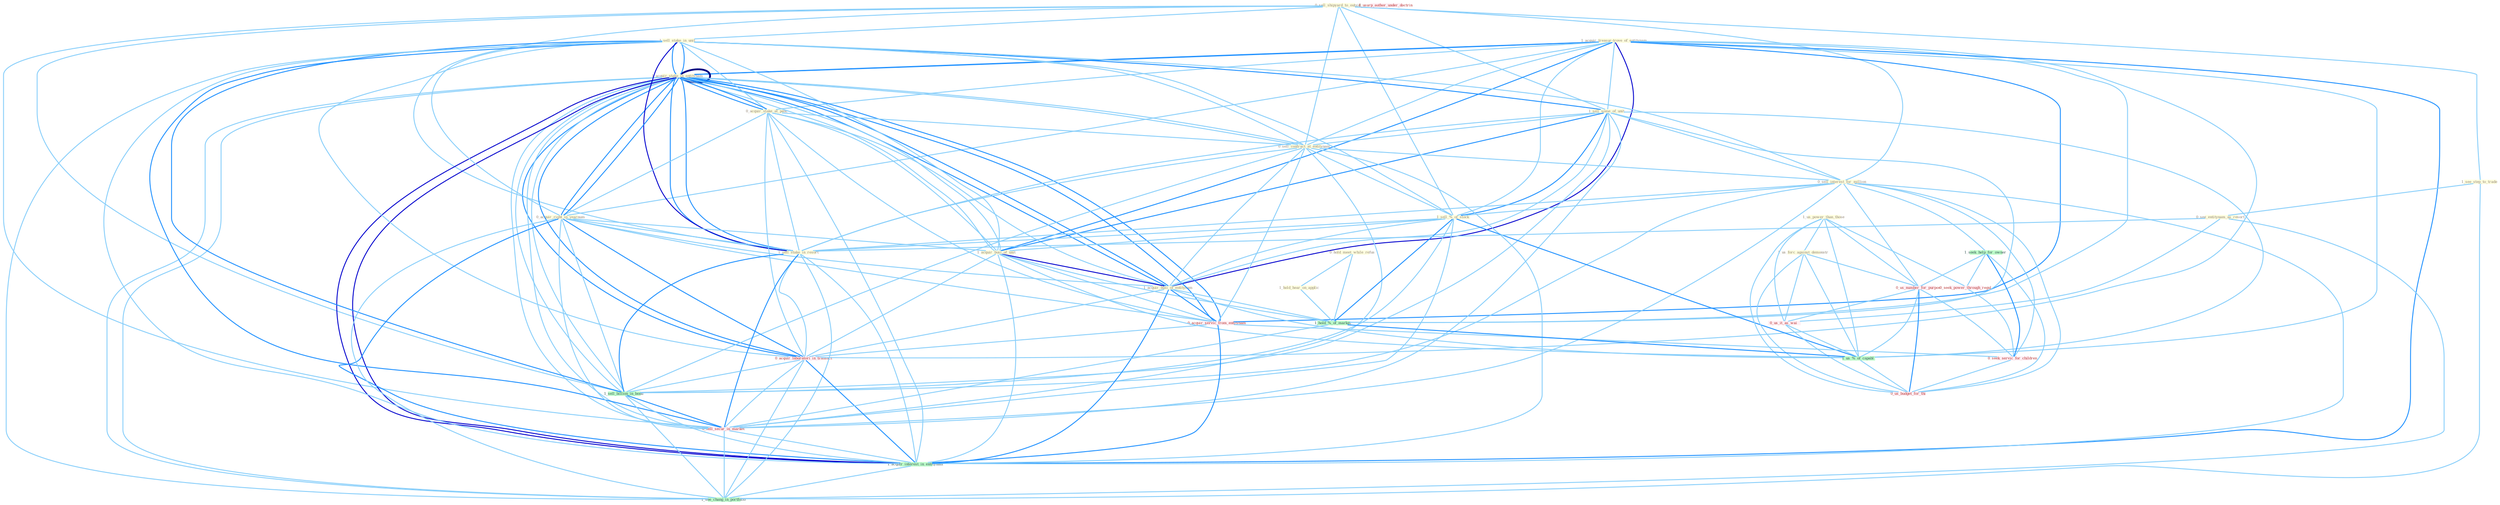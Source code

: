 Graph G{ 
    node
    [shape=polygon,style=filled,width=.5,height=.06,color="#BDFCC9",fixedsize=true,fontsize=4,
    fontcolor="#2f4f4f"];
    {node
    [color="#ffffe0", fontcolor="#8b7d6b"] "0_sell_shipyard_to_outsid " "1_acquir_treasur-trove_of_entitynam " "1_acquir_stake_in_entitynam " "1_see_step_to_trade " "1_sell_stake_in_unit " "0_acquir_stake_at_penc " "1_sell_some_of_unit " "0_sell_contract_at_entitynam " "0_sell_interest_for_million " "0_acquir_right_in_yearnum " "0_hold_meet_while_refus " "1_sell_%_of_stock " "1_acquir_busi_of_unit " "1_us_power_than_those " "0_see_entitynam_as_resort " "1_acquir_stake_in_entitynam " "1_acquir_busi_of_entitynam " "1_hold_hear_on_applic " "1_sell_stake_in_resort " "1_us_forc_against_demonstr "}
{node [color="#fff0f5", fontcolor="#b22222"] "0_acquir_servic_from_entitynam " "0_seek_power_through_regul " "0_us_number_for_purpos " "0_acquir_laboratori_in_transact " "0_us_it_as_wai " "1_usurp_author_under_doctrin " "0_sell_secur_in_market " "0_seek_servic_for_children " "0_us_budget_for_thi "}
edge [color="#B0E2FF"];

	"0_sell_shipyard_to_outsid " -- "1_see_step_to_trade " [w="1", color="#87cefa" ];
	"0_sell_shipyard_to_outsid " -- "1_sell_stake_in_unit " [w="1", color="#87cefa" ];
	"0_sell_shipyard_to_outsid " -- "1_sell_some_of_unit " [w="1", color="#87cefa" ];
	"0_sell_shipyard_to_outsid " -- "0_sell_contract_at_entitynam " [w="1", color="#87cefa" ];
	"0_sell_shipyard_to_outsid " -- "0_sell_interest_for_million " [w="1", color="#87cefa" ];
	"0_sell_shipyard_to_outsid " -- "1_sell_%_of_stock " [w="1", color="#87cefa" ];
	"0_sell_shipyard_to_outsid " -- "1_sell_stake_in_resort " [w="1", color="#87cefa" ];
	"0_sell_shipyard_to_outsid " -- "1_sell_billion_in_bond " [w="1", color="#87cefa" ];
	"0_sell_shipyard_to_outsid " -- "0_sell_secur_in_market " [w="1", color="#87cefa" ];
	"1_acquir_treasur-trove_of_entitynam " -- "1_acquir_stake_in_entitynam " [w="2", color="#1e90ff" , len=0.8];
	"1_acquir_treasur-trove_of_entitynam " -- "0_acquir_stake_at_penc " [w="1", color="#87cefa" ];
	"1_acquir_treasur-trove_of_entitynam " -- "1_sell_some_of_unit " [w="1", color="#87cefa" ];
	"1_acquir_treasur-trove_of_entitynam " -- "0_sell_contract_at_entitynam " [w="1", color="#87cefa" ];
	"1_acquir_treasur-trove_of_entitynam " -- "0_acquir_right_in_yearnum " [w="1", color="#87cefa" ];
	"1_acquir_treasur-trove_of_entitynam " -- "1_sell_%_of_stock " [w="1", color="#87cefa" ];
	"1_acquir_treasur-trove_of_entitynam " -- "1_acquir_busi_of_unit " [w="2", color="#1e90ff" , len=0.8];
	"1_acquir_treasur-trove_of_entitynam " -- "1_acquir_stake_in_entitynam " [w="2", color="#1e90ff" , len=0.8];
	"1_acquir_treasur-trove_of_entitynam " -- "1_acquir_busi_of_entitynam " [w="3", color="#0000cd" , len=0.6];
	"1_acquir_treasur-trove_of_entitynam " -- "0_acquir_servic_from_entitynam " [w="2", color="#1e90ff" , len=0.8];
	"1_acquir_treasur-trove_of_entitynam " -- "1_hold_%_of_market " [w="1", color="#87cefa" ];
	"1_acquir_treasur-trove_of_entitynam " -- "0_acquir_laboratori_in_transact " [w="1", color="#87cefa" ];
	"1_acquir_treasur-trove_of_entitynam " -- "1_us_%_of_capabl " [w="1", color="#87cefa" ];
	"1_acquir_treasur-trove_of_entitynam " -- "1_acquir_interest_in_entitynam " [w="2", color="#1e90ff" , len=0.8];
	"1_acquir_stake_in_entitynam " -- "1_sell_stake_in_unit " [w="2", color="#1e90ff" , len=0.8];
	"1_acquir_stake_in_entitynam " -- "0_acquir_stake_at_penc " [w="2", color="#1e90ff" , len=0.8];
	"1_acquir_stake_in_entitynam " -- "0_sell_contract_at_entitynam " [w="1", color="#87cefa" ];
	"1_acquir_stake_in_entitynam " -- "0_acquir_right_in_yearnum " [w="2", color="#1e90ff" , len=0.8];
	"1_acquir_stake_in_entitynam " -- "1_acquir_busi_of_unit " [w="1", color="#87cefa" ];
	"1_acquir_stake_in_entitynam " -- "1_acquir_stake_in_entitynam " [w="4", style=bold, color="#000080", len=0.4];
	"1_acquir_stake_in_entitynam " -- "1_acquir_busi_of_entitynam " [w="2", color="#1e90ff" , len=0.8];
	"1_acquir_stake_in_entitynam " -- "1_sell_stake_in_resort " [w="2", color="#1e90ff" , len=0.8];
	"1_acquir_stake_in_entitynam " -- "0_acquir_servic_from_entitynam " [w="2", color="#1e90ff" , len=0.8];
	"1_acquir_stake_in_entitynam " -- "0_acquir_laboratori_in_transact " [w="2", color="#1e90ff" , len=0.8];
	"1_acquir_stake_in_entitynam " -- "1_sell_billion_in_bond " [w="1", color="#87cefa" ];
	"1_acquir_stake_in_entitynam " -- "0_sell_secur_in_market " [w="1", color="#87cefa" ];
	"1_acquir_stake_in_entitynam " -- "1_acquir_interest_in_entitynam " [w="3", color="#0000cd" , len=0.6];
	"1_acquir_stake_in_entitynam " -- "1_see_chang_in_portfolio " [w="1", color="#87cefa" ];
	"1_see_step_to_trade " -- "0_see_entitynam_as_resort " [w="1", color="#87cefa" ];
	"1_see_step_to_trade " -- "1_see_chang_in_portfolio " [w="1", color="#87cefa" ];
	"1_sell_stake_in_unit " -- "0_acquir_stake_at_penc " [w="1", color="#87cefa" ];
	"1_sell_stake_in_unit " -- "1_sell_some_of_unit " [w="2", color="#1e90ff" , len=0.8];
	"1_sell_stake_in_unit " -- "0_sell_contract_at_entitynam " [w="1", color="#87cefa" ];
	"1_sell_stake_in_unit " -- "0_sell_interest_for_million " [w="1", color="#87cefa" ];
	"1_sell_stake_in_unit " -- "0_acquir_right_in_yearnum " [w="1", color="#87cefa" ];
	"1_sell_stake_in_unit " -- "1_sell_%_of_stock " [w="1", color="#87cefa" ];
	"1_sell_stake_in_unit " -- "1_acquir_busi_of_unit " [w="1", color="#87cefa" ];
	"1_sell_stake_in_unit " -- "1_acquir_stake_in_entitynam " [w="2", color="#1e90ff" , len=0.8];
	"1_sell_stake_in_unit " -- "1_sell_stake_in_resort " [w="3", color="#0000cd" , len=0.6];
	"1_sell_stake_in_unit " -- "0_acquir_laboratori_in_transact " [w="1", color="#87cefa" ];
	"1_sell_stake_in_unit " -- "1_sell_billion_in_bond " [w="2", color="#1e90ff" , len=0.8];
	"1_sell_stake_in_unit " -- "0_sell_secur_in_market " [w="2", color="#1e90ff" , len=0.8];
	"1_sell_stake_in_unit " -- "1_acquir_interest_in_entitynam " [w="1", color="#87cefa" ];
	"1_sell_stake_in_unit " -- "1_see_chang_in_portfolio " [w="1", color="#87cefa" ];
	"0_acquir_stake_at_penc " -- "0_sell_contract_at_entitynam " [w="1", color="#87cefa" ];
	"0_acquir_stake_at_penc " -- "0_acquir_right_in_yearnum " [w="1", color="#87cefa" ];
	"0_acquir_stake_at_penc " -- "1_acquir_busi_of_unit " [w="1", color="#87cefa" ];
	"0_acquir_stake_at_penc " -- "1_acquir_stake_in_entitynam " [w="2", color="#1e90ff" , len=0.8];
	"0_acquir_stake_at_penc " -- "1_acquir_busi_of_entitynam " [w="1", color="#87cefa" ];
	"0_acquir_stake_at_penc " -- "1_sell_stake_in_resort " [w="1", color="#87cefa" ];
	"0_acquir_stake_at_penc " -- "0_acquir_servic_from_entitynam " [w="1", color="#87cefa" ];
	"0_acquir_stake_at_penc " -- "0_acquir_laboratori_in_transact " [w="1", color="#87cefa" ];
	"0_acquir_stake_at_penc " -- "1_acquir_interest_in_entitynam " [w="1", color="#87cefa" ];
	"1_sell_some_of_unit " -- "0_sell_contract_at_entitynam " [w="1", color="#87cefa" ];
	"1_sell_some_of_unit " -- "0_sell_interest_for_million " [w="1", color="#87cefa" ];
	"1_sell_some_of_unit " -- "1_sell_%_of_stock " [w="2", color="#1e90ff" , len=0.8];
	"1_sell_some_of_unit " -- "1_acquir_busi_of_unit " [w="2", color="#1e90ff" , len=0.8];
	"1_sell_some_of_unit " -- "1_acquir_busi_of_entitynam " [w="1", color="#87cefa" ];
	"1_sell_some_of_unit " -- "1_sell_stake_in_resort " [w="1", color="#87cefa" ];
	"1_sell_some_of_unit " -- "1_hold_%_of_market " [w="1", color="#87cefa" ];
	"1_sell_some_of_unit " -- "1_sell_billion_in_bond " [w="1", color="#87cefa" ];
	"1_sell_some_of_unit " -- "1_us_%_of_capabl " [w="1", color="#87cefa" ];
	"1_sell_some_of_unit " -- "0_sell_secur_in_market " [w="1", color="#87cefa" ];
	"0_sell_contract_at_entitynam " -- "0_sell_interest_for_million " [w="1", color="#87cefa" ];
	"0_sell_contract_at_entitynam " -- "1_sell_%_of_stock " [w="1", color="#87cefa" ];
	"0_sell_contract_at_entitynam " -- "1_acquir_stake_in_entitynam " [w="1", color="#87cefa" ];
	"0_sell_contract_at_entitynam " -- "1_acquir_busi_of_entitynam " [w="1", color="#87cefa" ];
	"0_sell_contract_at_entitynam " -- "1_sell_stake_in_resort " [w="1", color="#87cefa" ];
	"0_sell_contract_at_entitynam " -- "0_acquir_servic_from_entitynam " [w="1", color="#87cefa" ];
	"0_sell_contract_at_entitynam " -- "1_sell_billion_in_bond " [w="1", color="#87cefa" ];
	"0_sell_contract_at_entitynam " -- "0_sell_secur_in_market " [w="1", color="#87cefa" ];
	"0_sell_contract_at_entitynam " -- "1_acquir_interest_in_entitynam " [w="1", color="#87cefa" ];
	"0_sell_interest_for_million " -- "1_sell_%_of_stock " [w="1", color="#87cefa" ];
	"0_sell_interest_for_million " -- "1_sell_stake_in_resort " [w="1", color="#87cefa" ];
	"0_sell_interest_for_million " -- "1_seek_help_for_owner " [w="1", color="#87cefa" ];
	"0_sell_interest_for_million " -- "0_us_number_for_purpos " [w="1", color="#87cefa" ];
	"0_sell_interest_for_million " -- "1_sell_billion_in_bond " [w="1", color="#87cefa" ];
	"0_sell_interest_for_million " -- "0_sell_secur_in_market " [w="1", color="#87cefa" ];
	"0_sell_interest_for_million " -- "1_acquir_interest_in_entitynam " [w="1", color="#87cefa" ];
	"0_sell_interest_for_million " -- "0_seek_servic_for_children " [w="1", color="#87cefa" ];
	"0_sell_interest_for_million " -- "0_us_budget_for_thi " [w="1", color="#87cefa" ];
	"0_acquir_right_in_yearnum " -- "1_acquir_busi_of_unit " [w="1", color="#87cefa" ];
	"0_acquir_right_in_yearnum " -- "1_acquir_stake_in_entitynam " [w="2", color="#1e90ff" , len=0.8];
	"0_acquir_right_in_yearnum " -- "1_acquir_busi_of_entitynam " [w="1", color="#87cefa" ];
	"0_acquir_right_in_yearnum " -- "1_sell_stake_in_resort " [w="1", color="#87cefa" ];
	"0_acquir_right_in_yearnum " -- "0_acquir_servic_from_entitynam " [w="1", color="#87cefa" ];
	"0_acquir_right_in_yearnum " -- "0_acquir_laboratori_in_transact " [w="2", color="#1e90ff" , len=0.8];
	"0_acquir_right_in_yearnum " -- "1_sell_billion_in_bond " [w="1", color="#87cefa" ];
	"0_acquir_right_in_yearnum " -- "0_sell_secur_in_market " [w="1", color="#87cefa" ];
	"0_acquir_right_in_yearnum " -- "1_acquir_interest_in_entitynam " [w="2", color="#1e90ff" , len=0.8];
	"0_acquir_right_in_yearnum " -- "1_see_chang_in_portfolio " [w="1", color="#87cefa" ];
	"0_hold_meet_while_refus " -- "1_hold_hear_on_applic " [w="1", color="#87cefa" ];
	"0_hold_meet_while_refus " -- "1_hold_%_of_market " [w="1", color="#87cefa" ];
	"1_sell_%_of_stock " -- "1_acquir_busi_of_unit " [w="1", color="#87cefa" ];
	"1_sell_%_of_stock " -- "1_acquir_busi_of_entitynam " [w="1", color="#87cefa" ];
	"1_sell_%_of_stock " -- "1_sell_stake_in_resort " [w="1", color="#87cefa" ];
	"1_sell_%_of_stock " -- "1_hold_%_of_market " [w="2", color="#1e90ff" , len=0.8];
	"1_sell_%_of_stock " -- "1_sell_billion_in_bond " [w="1", color="#87cefa" ];
	"1_sell_%_of_stock " -- "1_us_%_of_capabl " [w="2", color="#1e90ff" , len=0.8];
	"1_sell_%_of_stock " -- "0_sell_secur_in_market " [w="1", color="#87cefa" ];
	"1_acquir_busi_of_unit " -- "1_acquir_stake_in_entitynam " [w="1", color="#87cefa" ];
	"1_acquir_busi_of_unit " -- "1_acquir_busi_of_entitynam " [w="3", color="#0000cd" , len=0.6];
	"1_acquir_busi_of_unit " -- "0_acquir_servic_from_entitynam " [w="1", color="#87cefa" ];
	"1_acquir_busi_of_unit " -- "1_hold_%_of_market " [w="1", color="#87cefa" ];
	"1_acquir_busi_of_unit " -- "0_acquir_laboratori_in_transact " [w="1", color="#87cefa" ];
	"1_acquir_busi_of_unit " -- "1_us_%_of_capabl " [w="1", color="#87cefa" ];
	"1_acquir_busi_of_unit " -- "1_acquir_interest_in_entitynam " [w="1", color="#87cefa" ];
	"1_us_power_than_those " -- "1_us_forc_against_demonstr " [w="1", color="#87cefa" ];
	"1_us_power_than_those " -- "0_seek_power_through_regul " [w="1", color="#87cefa" ];
	"1_us_power_than_those " -- "0_us_number_for_purpos " [w="1", color="#87cefa" ];
	"1_us_power_than_those " -- "0_us_it_as_wai " [w="1", color="#87cefa" ];
	"1_us_power_than_those " -- "1_us_%_of_capabl " [w="1", color="#87cefa" ];
	"1_us_power_than_those " -- "0_us_budget_for_thi " [w="1", color="#87cefa" ];
	"0_see_entitynam_as_resort " -- "1_sell_stake_in_resort " [w="1", color="#87cefa" ];
	"0_see_entitynam_as_resort " -- "0_us_it_as_wai " [w="1", color="#87cefa" ];
	"0_see_entitynam_as_resort " -- "1_see_chang_in_portfolio " [w="1", color="#87cefa" ];
	"1_acquir_stake_in_entitynam " -- "1_acquir_busi_of_entitynam " [w="2", color="#1e90ff" , len=0.8];
	"1_acquir_stake_in_entitynam " -- "1_sell_stake_in_resort " [w="2", color="#1e90ff" , len=0.8];
	"1_acquir_stake_in_entitynam " -- "0_acquir_servic_from_entitynam " [w="2", color="#1e90ff" , len=0.8];
	"1_acquir_stake_in_entitynam " -- "0_acquir_laboratori_in_transact " [w="2", color="#1e90ff" , len=0.8];
	"1_acquir_stake_in_entitynam " -- "1_sell_billion_in_bond " [w="1", color="#87cefa" ];
	"1_acquir_stake_in_entitynam " -- "0_sell_secur_in_market " [w="1", color="#87cefa" ];
	"1_acquir_stake_in_entitynam " -- "1_acquir_interest_in_entitynam " [w="3", color="#0000cd" , len=0.6];
	"1_acquir_stake_in_entitynam " -- "1_see_chang_in_portfolio " [w="1", color="#87cefa" ];
	"1_acquir_busi_of_entitynam " -- "0_acquir_servic_from_entitynam " [w="2", color="#1e90ff" , len=0.8];
	"1_acquir_busi_of_entitynam " -- "1_hold_%_of_market " [w="1", color="#87cefa" ];
	"1_acquir_busi_of_entitynam " -- "0_acquir_laboratori_in_transact " [w="1", color="#87cefa" ];
	"1_acquir_busi_of_entitynam " -- "1_us_%_of_capabl " [w="1", color="#87cefa" ];
	"1_acquir_busi_of_entitynam " -- "1_acquir_interest_in_entitynam " [w="2", color="#1e90ff" , len=0.8];
	"1_hold_hear_on_applic " -- "1_hold_%_of_market " [w="1", color="#87cefa" ];
	"1_sell_stake_in_resort " -- "0_acquir_laboratori_in_transact " [w="1", color="#87cefa" ];
	"1_sell_stake_in_resort " -- "1_sell_billion_in_bond " [w="2", color="#1e90ff" , len=0.8];
	"1_sell_stake_in_resort " -- "0_sell_secur_in_market " [w="2", color="#1e90ff" , len=0.8];
	"1_sell_stake_in_resort " -- "1_acquir_interest_in_entitynam " [w="1", color="#87cefa" ];
	"1_sell_stake_in_resort " -- "1_see_chang_in_portfolio " [w="1", color="#87cefa" ];
	"1_us_forc_against_demonstr " -- "0_us_number_for_purpos " [w="1", color="#87cefa" ];
	"1_us_forc_against_demonstr " -- "0_us_it_as_wai " [w="1", color="#87cefa" ];
	"1_us_forc_against_demonstr " -- "1_us_%_of_capabl " [w="1", color="#87cefa" ];
	"1_us_forc_against_demonstr " -- "0_us_budget_for_thi " [w="1", color="#87cefa" ];
	"1_seek_help_for_owner " -- "0_seek_power_through_regul " [w="1", color="#87cefa" ];
	"1_seek_help_for_owner " -- "0_us_number_for_purpos " [w="1", color="#87cefa" ];
	"1_seek_help_for_owner " -- "0_seek_servic_for_children " [w="2", color="#1e90ff" , len=0.8];
	"1_seek_help_for_owner " -- "0_us_budget_for_thi " [w="1", color="#87cefa" ];
	"0_acquir_servic_from_entitynam " -- "0_acquir_laboratori_in_transact " [w="1", color="#87cefa" ];
	"0_acquir_servic_from_entitynam " -- "1_acquir_interest_in_entitynam " [w="2", color="#1e90ff" , len=0.8];
	"0_acquir_servic_from_entitynam " -- "0_seek_servic_for_children " [w="1", color="#87cefa" ];
	"1_hold_%_of_market " -- "1_us_%_of_capabl " [w="2", color="#1e90ff" , len=0.8];
	"1_hold_%_of_market " -- "0_sell_secur_in_market " [w="1", color="#87cefa" ];
	"0_seek_power_through_regul " -- "0_seek_servic_for_children " [w="1", color="#87cefa" ];
	"0_us_number_for_purpos " -- "0_us_it_as_wai " [w="1", color="#87cefa" ];
	"0_us_number_for_purpos " -- "1_us_%_of_capabl " [w="1", color="#87cefa" ];
	"0_us_number_for_purpos " -- "0_seek_servic_for_children " [w="1", color="#87cefa" ];
	"0_us_number_for_purpos " -- "0_us_budget_for_thi " [w="2", color="#1e90ff" , len=0.8];
	"0_acquir_laboratori_in_transact " -- "1_sell_billion_in_bond " [w="1", color="#87cefa" ];
	"0_acquir_laboratori_in_transact " -- "0_sell_secur_in_market " [w="1", color="#87cefa" ];
	"0_acquir_laboratori_in_transact " -- "1_acquir_interest_in_entitynam " [w="2", color="#1e90ff" , len=0.8];
	"0_acquir_laboratori_in_transact " -- "1_see_chang_in_portfolio " [w="1", color="#87cefa" ];
	"1_sell_billion_in_bond " -- "0_sell_secur_in_market " [w="2", color="#1e90ff" , len=0.8];
	"1_sell_billion_in_bond " -- "1_acquir_interest_in_entitynam " [w="1", color="#87cefa" ];
	"1_sell_billion_in_bond " -- "1_see_chang_in_portfolio " [w="1", color="#87cefa" ];
	"0_us_it_as_wai " -- "1_us_%_of_capabl " [w="1", color="#87cefa" ];
	"0_us_it_as_wai " -- "0_us_budget_for_thi " [w="1", color="#87cefa" ];
	"1_us_%_of_capabl " -- "0_us_budget_for_thi " [w="1", color="#87cefa" ];
	"0_sell_secur_in_market " -- "1_acquir_interest_in_entitynam " [w="1", color="#87cefa" ];
	"0_sell_secur_in_market " -- "1_see_chang_in_portfolio " [w="1", color="#87cefa" ];
	"1_acquir_interest_in_entitynam " -- "1_see_chang_in_portfolio " [w="1", color="#87cefa" ];
	"0_seek_servic_for_children " -- "0_us_budget_for_thi " [w="1", color="#87cefa" ];
}